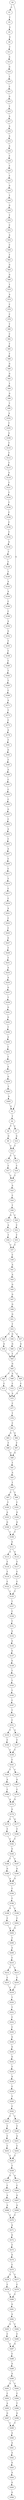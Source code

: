 strict digraph  {
	S0 -> S1 [ label = C ];
	S0 -> S2 [ label = G ];
	S1 -> S3 [ label = C ];
	S2 -> S4 [ label = T ];
	S3 -> S5 [ label = A ];
	S4 -> S6 [ label = T ];
	S4 -> S7 [ label = C ];
	S5 -> S8 [ label = G ];
	S6 -> S9 [ label = G ];
	S7 -> S10 [ label = G ];
	S8 -> S11 [ label = T ];
	S9 -> S12 [ label = T ];
	S10 -> S12 [ label = T ];
	S11 -> S13 [ label = A ];
	S12 -> S14 [ label = C ];
	S12 -> S15 [ label = T ];
	S13 -> S16 [ label = G ];
	S14 -> S17 [ label = C ];
	S15 -> S18 [ label = C ];
	S16 -> S19 [ label = T ];
	S17 -> S20 [ label = T ];
	S18 -> S20 [ label = T ];
	S19 -> S21 [ label = C ];
	S20 -> S22 [ label = A ];
	S21 -> S23 [ label = G ];
	S22 -> S24 [ label = C ];
	S23 -> S25 [ label = T ];
	S24 -> S26 [ label = T ];
	S25 -> S27 [ label = A ];
	S26 -> S28 [ label = G ];
	S26 -> S29 [ label = C ];
	S27 -> S30 [ label = A ];
	S28 -> S31 [ label = A ];
	S29 -> S32 [ label = C ];
	S30 -> S33 [ label = A ];
	S31 -> S34 [ label = T ];
	S32 -> S35 [ label = T ];
	S33 -> S36 [ label = A ];
	S34 -> S37 [ label = C ];
	S35 -> S37 [ label = C ];
	S36 -> S38 [ label = C ];
	S37 -> S39 [ label = C ];
	S38 -> S40 [ label = C ];
	S39 -> S41 [ label = A ];
	S40 -> S42 [ label = C ];
	S41 -> S43 [ label = A ];
	S42 -> S44 [ label = G ];
	S43 -> S45 [ label = G ];
	S44 -> S46 [ label = T ];
	S45 -> S47 [ label = G ];
	S46 -> S48 [ label = G ];
	S47 -> S49 [ label = G ];
	S48 -> S50 [ label = T ];
	S49 -> S51 [ label = G ];
	S50 -> S52 [ label = C ];
	S51 -> S53 [ label = T ];
	S52 -> S54 [ label = A ];
	S53 -> S55 [ label = A ];
	S53 -> S56 [ label = G ];
	S53 -> S57 [ label = C ];
	S54 -> S58 [ label = C ];
	S55 -> S59 [ label = G ];
	S56 -> S60 [ label = G ];
	S57 -> S61 [ label = G ];
	S58 -> S62 [ label = T ];
	S59 -> S63 [ label = T ];
	S60 -> S63 [ label = T ];
	S61 -> S63 [ label = T ];
	S62 -> S64 [ label = G ];
	S63 -> S65 [ label = G ];
	S64 -> S66 [ label = G ];
	S65 -> S67 [ label = C ];
	S65 -> S68 [ label = A ];
	S65 -> S69 [ label = T ];
	S66 -> S70 [ label = T ];
	S67 -> S71 [ label = C ];
	S68 -> S72 [ label = C ];
	S69 -> S73 [ label = C ];
	S70 -> S74 [ label = A ];
	S71 -> S75 [ label = A ];
	S72 -> S75 [ label = A ];
	S73 -> S75 [ label = A ];
	S74 -> S76 [ label = C ];
	S75 -> S77 [ label = C ];
	S76 -> S78 [ label = C ];
	S77 -> S79 [ label = T ];
	S78 -> S80 [ label = T ];
	S79 -> S81 [ label = C ];
	S80 -> S82 [ label = C ];
	S81 -> S83 [ label = A ];
	S81 -> S84 [ label = G ];
	S82 -> S85 [ label = T ];
	S83 -> S86 [ label = T ];
	S84 -> S87 [ label = T ];
	S85 -> S88 [ label = T ];
	S86 -> S89 [ label = G ];
	S87 -> S89 [ label = G ];
	S88 -> S90 [ label = G ];
	S89 -> S91 [ label = T ];
	S90 -> S92 [ label = G ];
	S91 -> S93 [ label = A ];
	S92 -> S94 [ label = T ];
	S93 -> S95 [ label = T ];
	S94 -> S96 [ label = G ];
	S95 -> S97 [ label = C ];
	S95 -> S98 [ label = T ];
	S96 -> S99 [ label = T ];
	S97 -> S100 [ label = T ];
	S98 -> S101 [ label = T ];
	S99 -> S102 [ label = A ];
	S100 -> S103 [ label = A ];
	S101 -> S104 [ label = G ];
	S102 -> S105 [ label = T ];
	S103 -> S106 [ label = G ];
	S104 -> S107 [ label = G ];
	S105 -> S108 [ label = A ];
	S106 -> S109 [ label = T ];
	S107 -> S109 [ label = T ];
	S108 -> S110 [ label = T ];
	S109 -> S111 [ label = G ];
	S110 -> S112 [ label = T ];
	S111 -> S113 [ label = A ];
	S111 -> S114 [ label = G ];
	S112 -> S115 [ label = T ];
	S113 -> S116 [ label = T ];
	S114 -> S117 [ label = T ];
	S115 -> S118 [ label = A ];
	S116 -> S119 [ label = T ];
	S117 -> S120 [ label = C ];
	S118 -> S121 [ label = T ];
	S119 -> S122 [ label = C ];
	S120 -> S123 [ label = C ];
	S121 -> S124 [ label = T ];
	S122 -> S125 [ label = T ];
	S123 -> S125 [ label = T ];
	S124 -> S126 [ label = T ];
	S125 -> S127 [ label = T ];
	S126 -> S128 [ label = C ];
	S127 -> S129 [ label = C ];
	S128 -> S130 [ label = C ];
	S129 -> S131 [ label = T ];
	S130 -> S132 [ label = T ];
	S131 -> S133 [ label = A ];
	S132 -> S134 [ label = G ];
	S133 -> S135 [ label = A ];
	S134 -> S136 [ label = T ];
	S135 -> S137 [ label = G ];
	S136 -> S138 [ label = C ];
	S137 -> S139 [ label = G ];
	S138 -> S140 [ label = T ];
	S139 -> S141 [ label = T ];
	S140 -> S142 [ label = A ];
	S141 -> S143 [ label = T ];
	S142 -> S144 [ label = A ];
	S143 -> S145 [ label = T ];
	S144 -> S146 [ label = C ];
	S145 -> S147 [ label = C ];
	S146 -> S148 [ label = C ];
	S147 -> S149 [ label = T ];
	S148 -> S150 [ label = A ];
	S149 -> S151 [ label = C ];
	S150 -> S152 [ label = G ];
	S151 -> S153 [ label = C ];
	S151 -> S154 [ label = A ];
	S152 -> S155 [ label = T ];
	S153 -> S156 [ label = C ];
	S154 -> S157 [ label = C ];
	S155 -> S158 [ label = C ];
	S156 -> S159 [ label = C ];
	S157 -> S159 [ label = C ];
	S158 -> S160 [ label = C ];
	S159 -> S161 [ label = C ];
	S160 -> S162 [ label = T ];
	S161 -> S163 [ label = T ];
	S161 -> S164 [ label = C ];
	S162 -> S165 [ label = T ];
	S163 -> S166 [ label = A ];
	S164 -> S167 [ label = G ];
	S165 -> S168 [ label = C ];
	S166 -> S169 [ label = C ];
	S167 -> S170 [ label = C ];
	S168 -> S171 [ label = A ];
	S169 -> S172 [ label = A ];
	S170 -> S172 [ label = A ];
	S171 -> S173 [ label = T ];
	S172 -> S174 [ label = G ];
	S173 -> S175 [ label = C ];
	S174 -> S176 [ label = A ];
	S174 -> S177 [ label = G ];
	S175 -> S178 [ label = A ];
	S176 -> S179 [ label = T ];
	S177 -> S180 [ label = T ];
	S178 -> S181 [ label = T ];
	S179 -> S182 [ label = C ];
	S180 -> S182 [ label = C ];
	S181 -> S183 [ label = G ];
	S182 -> S184 [ label = G ];
	S183 -> S185 [ label = T ];
	S184 -> S186 [ label = T ];
	S184 -> S187 [ label = C ];
	S185 -> S188 [ label = A ];
	S186 -> S189 [ label = G ];
	S187 -> S190 [ label = G ];
	S188 -> S191 [ label = C ];
	S189 -> S192 [ label = A ];
	S190 -> S192 [ label = A ];
	S191 -> S193 [ label = C ];
	S192 -> S194 [ label = C ];
	S193 -> S195 [ label = C ];
	S194 -> S196 [ label = C ];
	S195 -> S197 [ label = G ];
	S196 -> S198 [ label = A ];
	S196 -> S199 [ label = C ];
	S197 -> S200 [ label = C ];
	S198 -> S201 [ label = C ];
	S199 -> S202 [ label = C ];
	S200 -> S203 [ label = A ];
	S201 -> S204 [ label = G ];
	S202 -> S204 [ label = G ];
	S203 -> S205 [ label = C ];
	S204 -> S206 [ label = T ];
	S205 -> S207 [ label = A ];
	S206 -> S208 [ label = A ];
	S207 -> S209 [ label = C ];
	S208 -> S210 [ label = C ];
	S209 -> S211 [ label = C ];
	S210 -> S212 [ label = T ];
	S210 -> S213 [ label = C ];
	S211 -> S214 [ label = T ];
	S212 -> S215 [ label = C ];
	S213 -> S216 [ label = C ];
	S214 -> S217 [ label = C ];
	S215 -> S218 [ label = C ];
	S216 -> S218 [ label = C ];
	S217 -> S219 [ label = C ];
	S218 -> S220 [ label = T ];
	S219 -> S221 [ label = A ];
	S220 -> S222 [ label = T ];
	S221 -> S223 [ label = C ];
	S222 -> S224 [ label = C ];
	S223 -> S225 [ label = C ];
	S224 -> S226 [ label = C ];
	S225 -> S227 [ label = G ];
	S226 -> S228 [ label = G ];
	S227 -> S229 [ label = T ];
	S228 -> S230 [ label = G ];
	S229 -> S231 [ label = T ];
	S230 -> S232 [ label = G ];
	S231 -> S233 [ label = A ];
	S232 -> S234 [ label = T ];
	S233 -> S235 [ label = A ];
	S234 -> S236 [ label = A ];
	S235 -> S237 [ label = G ];
	S236 -> S238 [ label = C ];
	S237 -> S239 [ label = T ];
	S238 -> S240 [ label = T ];
	S239 -> S241 [ label = G ];
	S240 -> S242 [ label = C ];
	S241 -> S243 [ label = G ];
	S242 -> S244 [ label = C ];
	S242 -> S245 [ label = T ];
	S243 -> S246 [ label = T ];
	S244 -> S247 [ label = T ];
	S245 -> S248 [ label = T ];
	S246 -> S249 [ label = A ];
	S247 -> S250 [ label = C ];
	S248 -> S251 [ label = A ];
	S249 -> S252 [ label = C ];
	S250 -> S253 [ label = C ];
	S251 -> S254 [ label = C ];
	S252 -> S255 [ label = T ];
	S253 -> S256 [ label = T ];
	S254 -> S256 [ label = T ];
	S255 -> S257 [ label = A ];
	S256 -> S258 [ label = T ];
	S257 -> S259 [ label = G ];
	S258 -> S260 [ label = G ];
	S258 -> S261 [ label = A ];
	S259 -> S262 [ label = T ];
	S260 -> S263 [ label = C ];
	S261 -> S264 [ label = C ];
	S262 -> S265 [ label = G ];
	S263 -> S266 [ label = A ];
	S264 -> S267 [ label = G ];
	S265 -> S2 [ label = G ];
	S266 -> S268 [ label = A ];
	S267 -> S269 [ label = A ];
	S268 -> S270 [ label = C ];
	S269 -> S270 [ label = C ];
	S270 -> S271 [ label = A ];
	S271 -> S272 [ label = G ];
	S272 -> S273 [ label = T ];
	S273 -> S274 [ label = G ];
	S274 -> S275 [ label = C ];
	S275 -> S276 [ label = A ];
	S275 -> S277 [ label = T ];
	S276 -> S278 [ label = C ];
	S277 -> S279 [ label = C ];
	S278 -> S280 [ label = C ];
	S279 -> S280 [ label = C ];
	S280 -> S281 [ label = G ];
	S281 -> S282 [ label = A ];
	S282 -> S283 [ label = A ];
	S282 -> S284 [ label = C ];
	S283 -> S285 [ label = C ];
	S284 -> S286 [ label = C ];
	S285 -> S287 [ label = G ];
	S286 -> S287 [ label = G ];
	S287 -> S288 [ label = C ];
	S288 -> S289 [ label = A ];
	S289 -> S290 [ label = A ];
	S290 -> S291 [ label = A ];
	S290 -> S292 [ label = C ];
	S291 -> S293 [ label = C ];
	S292 -> S294 [ label = C ];
	S293 -> S295 [ label = A ];
	S294 -> S296 [ label = T ];
	S295 -> S297 [ label = G ];
	S296 -> S298 [ label = G ];
	S297 -> S299 [ label = T ];
	S298 -> S299 [ label = T ];
	S299 -> S300 [ label = A ];
	S300 -> S301 [ label = A ];
	S301 -> S302 [ label = A ];
	S302 -> S303 [ label = G ];
	S303 -> S304 [ label = A ];
	S304 -> S305 [ label = G ];
	S305 -> S306 [ label = G ];
}
